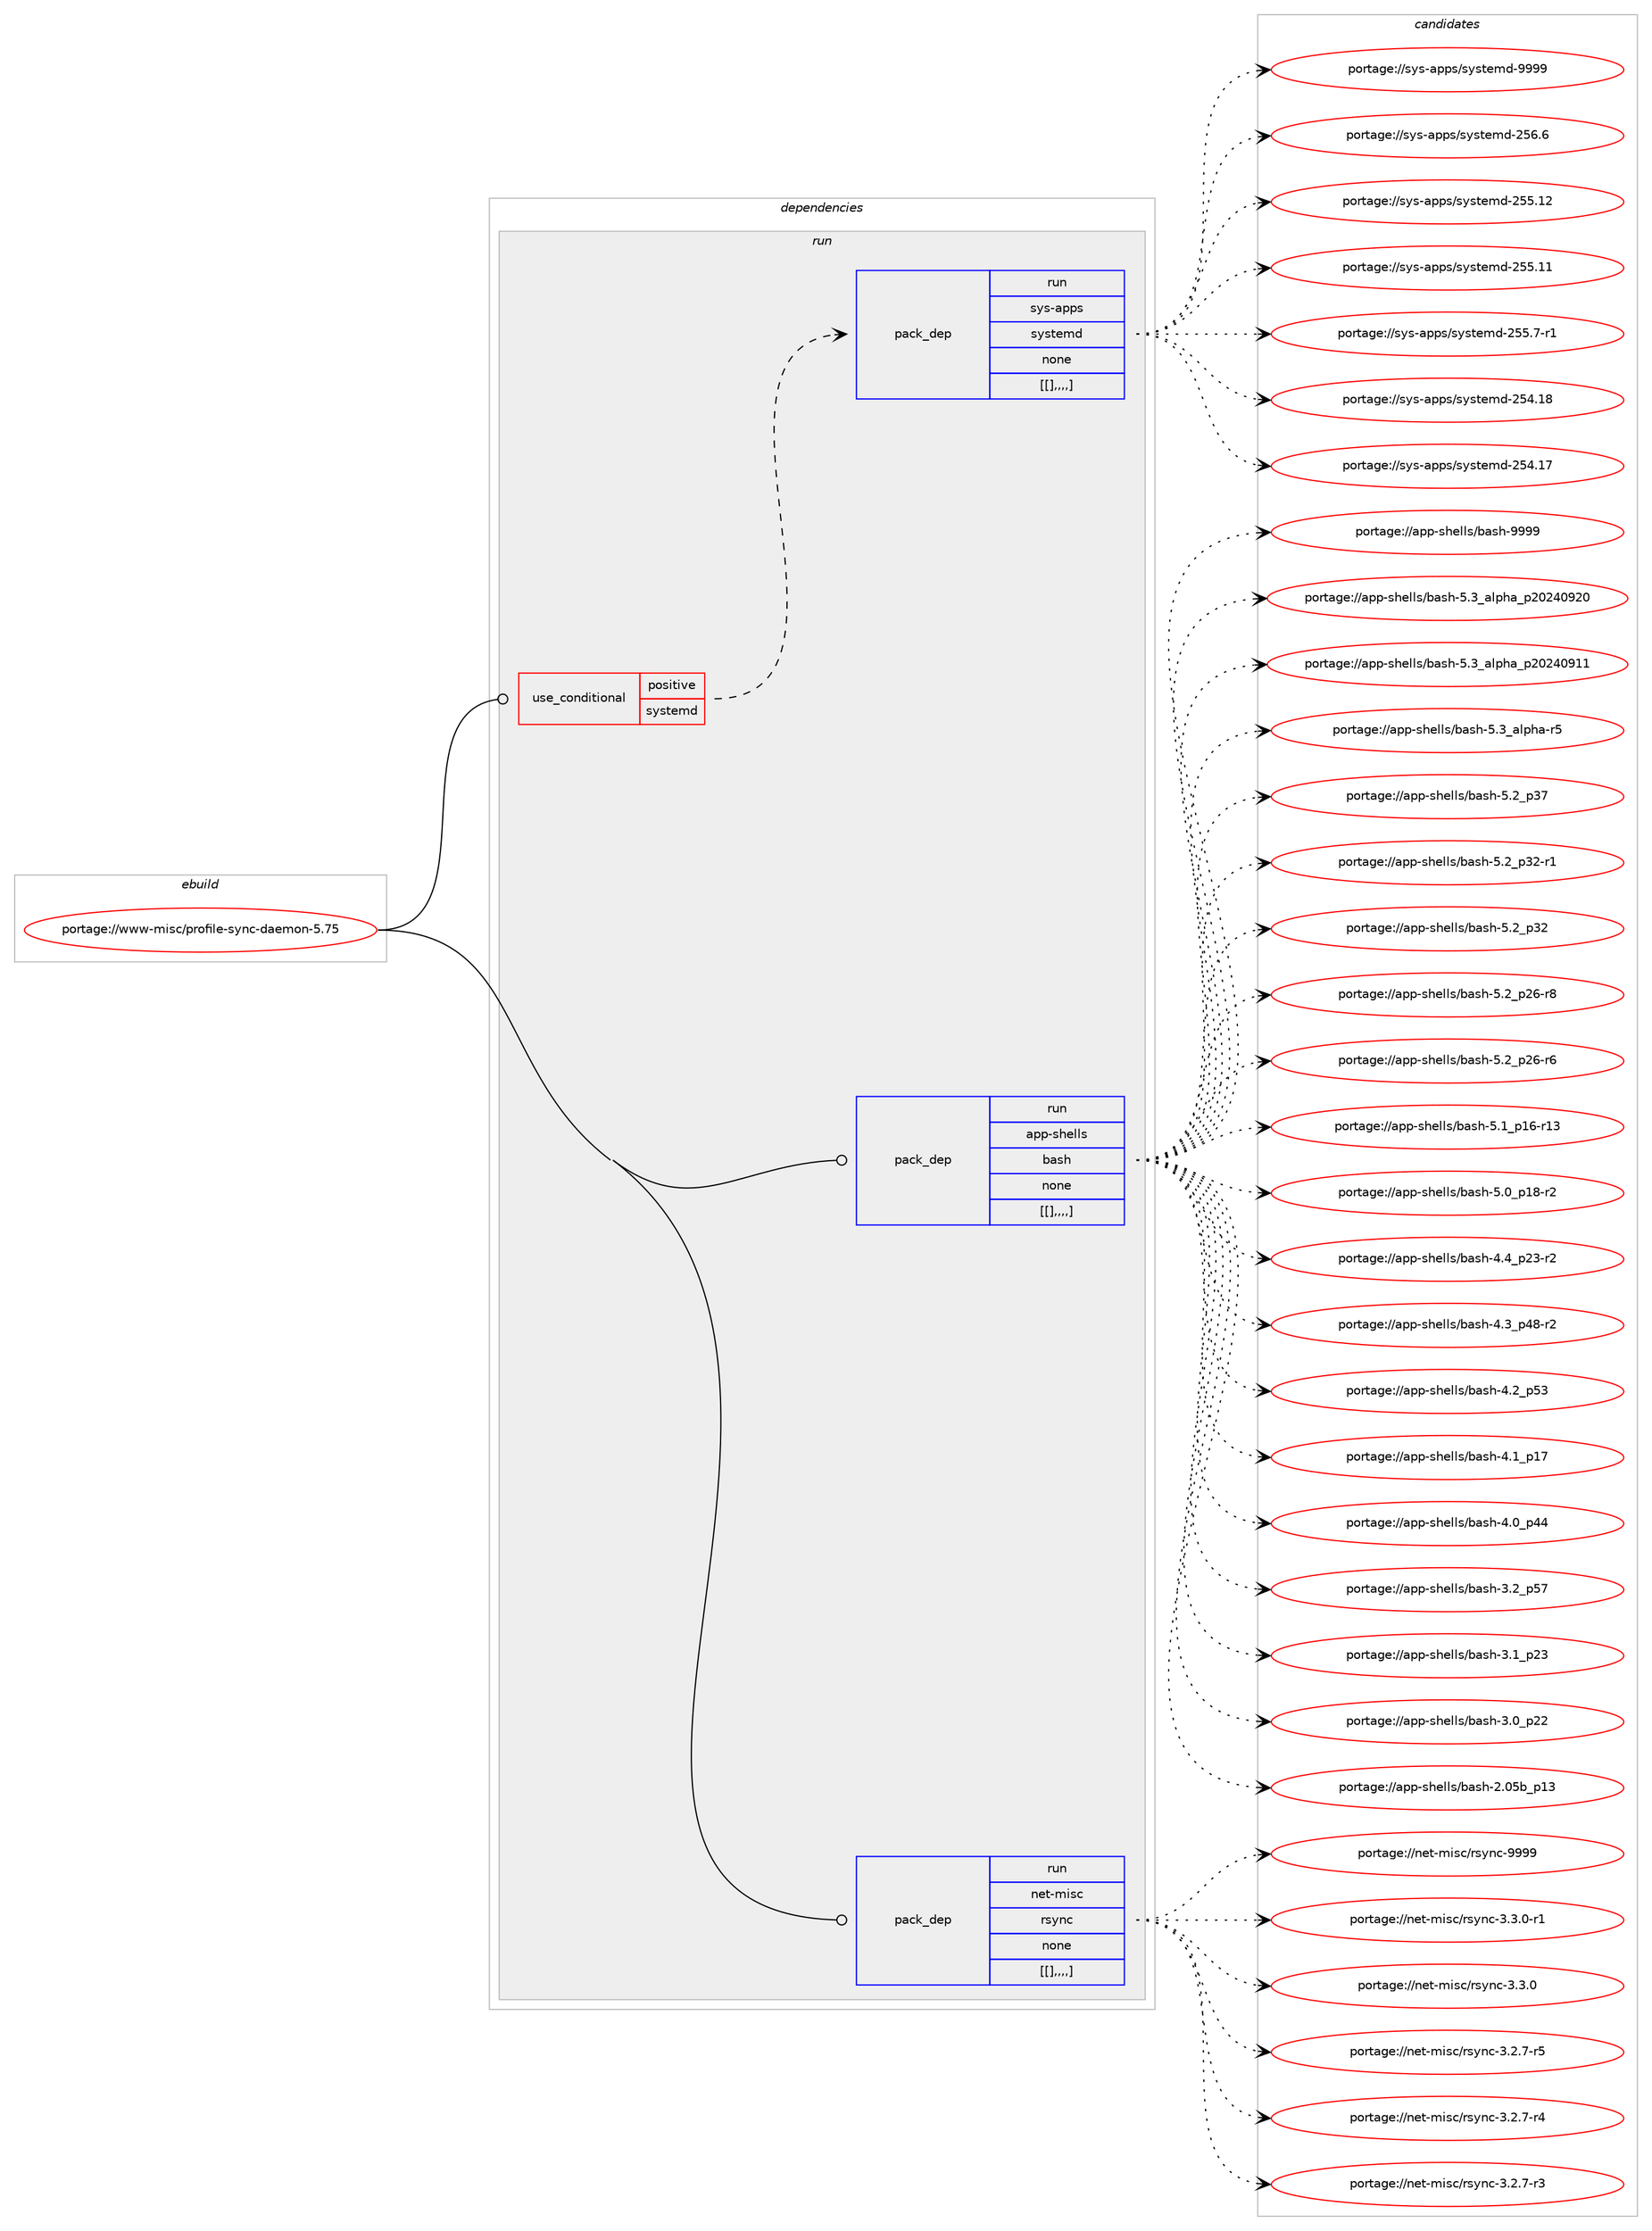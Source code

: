 digraph prolog {

# *************
# Graph options
# *************

newrank=true;
concentrate=true;
compound=true;
graph [rankdir=LR,fontname=Helvetica,fontsize=10,ranksep=1.5];#, ranksep=2.5, nodesep=0.2];
edge  [arrowhead=vee];
node  [fontname=Helvetica,fontsize=10];

# **********
# The ebuild
# **********

subgraph cluster_leftcol {
color=gray;
label=<<i>ebuild</i>>;
id [label="portage://www-misc/profile-sync-daemon-5.75", color=red, width=4, href="../www-misc/profile-sync-daemon-5.75.svg"];
}

# ****************
# The dependencies
# ****************

subgraph cluster_midcol {
color=gray;
label=<<i>dependencies</i>>;
subgraph cluster_compile {
fillcolor="#eeeeee";
style=filled;
label=<<i>compile</i>>;
}
subgraph cluster_compileandrun {
fillcolor="#eeeeee";
style=filled;
label=<<i>compile and run</i>>;
}
subgraph cluster_run {
fillcolor="#eeeeee";
style=filled;
label=<<i>run</i>>;
subgraph cond5074 {
dependency15086 [label=<<TABLE BORDER="0" CELLBORDER="1" CELLSPACING="0" CELLPADDING="4"><TR><TD ROWSPAN="3" CELLPADDING="10">use_conditional</TD></TR><TR><TD>positive</TD></TR><TR><TD>systemd</TD></TR></TABLE>>, shape=none, color=red];
subgraph pack9819 {
dependency15087 [label=<<TABLE BORDER="0" CELLBORDER="1" CELLSPACING="0" CELLPADDING="4" WIDTH="220"><TR><TD ROWSPAN="6" CELLPADDING="30">pack_dep</TD></TR><TR><TD WIDTH="110">run</TD></TR><TR><TD>sys-apps</TD></TR><TR><TD>systemd</TD></TR><TR><TD>none</TD></TR><TR><TD>[[],,,,]</TD></TR></TABLE>>, shape=none, color=blue];
}
dependency15086:e -> dependency15087:w [weight=20,style="dashed",arrowhead="vee"];
}
id:e -> dependency15086:w [weight=20,style="solid",arrowhead="odot"];
subgraph pack9820 {
dependency15088 [label=<<TABLE BORDER="0" CELLBORDER="1" CELLSPACING="0" CELLPADDING="4" WIDTH="220"><TR><TD ROWSPAN="6" CELLPADDING="30">pack_dep</TD></TR><TR><TD WIDTH="110">run</TD></TR><TR><TD>app-shells</TD></TR><TR><TD>bash</TD></TR><TR><TD>none</TD></TR><TR><TD>[[],,,,]</TD></TR></TABLE>>, shape=none, color=blue];
}
id:e -> dependency15088:w [weight=20,style="solid",arrowhead="odot"];
subgraph pack9821 {
dependency15089 [label=<<TABLE BORDER="0" CELLBORDER="1" CELLSPACING="0" CELLPADDING="4" WIDTH="220"><TR><TD ROWSPAN="6" CELLPADDING="30">pack_dep</TD></TR><TR><TD WIDTH="110">run</TD></TR><TR><TD>net-misc</TD></TR><TR><TD>rsync</TD></TR><TR><TD>none</TD></TR><TR><TD>[[],,,,]</TD></TR></TABLE>>, shape=none, color=blue];
}
id:e -> dependency15089:w [weight=20,style="solid",arrowhead="odot"];
}
}

# **************
# The candidates
# **************

subgraph cluster_choices {
rank=same;
color=gray;
label=<<i>candidates</i>>;

subgraph choice9819 {
color=black;
nodesep=1;
choice1151211154597112112115471151211151161011091004557575757 [label="portage://sys-apps/systemd-9999", color=red, width=4,href="../sys-apps/systemd-9999.svg"];
choice115121115459711211211547115121115116101109100455053544654 [label="portage://sys-apps/systemd-256.6", color=red, width=4,href="../sys-apps/systemd-256.6.svg"];
choice11512111545971121121154711512111511610110910045505353464950 [label="portage://sys-apps/systemd-255.12", color=red, width=4,href="../sys-apps/systemd-255.12.svg"];
choice11512111545971121121154711512111511610110910045505353464949 [label="portage://sys-apps/systemd-255.11", color=red, width=4,href="../sys-apps/systemd-255.11.svg"];
choice1151211154597112112115471151211151161011091004550535346554511449 [label="portage://sys-apps/systemd-255.7-r1", color=red, width=4,href="../sys-apps/systemd-255.7-r1.svg"];
choice11512111545971121121154711512111511610110910045505352464956 [label="portage://sys-apps/systemd-254.18", color=red, width=4,href="../sys-apps/systemd-254.18.svg"];
choice11512111545971121121154711512111511610110910045505352464955 [label="portage://sys-apps/systemd-254.17", color=red, width=4,href="../sys-apps/systemd-254.17.svg"];
dependency15087:e -> choice1151211154597112112115471151211151161011091004557575757:w [style=dotted,weight="100"];
dependency15087:e -> choice115121115459711211211547115121115116101109100455053544654:w [style=dotted,weight="100"];
dependency15087:e -> choice11512111545971121121154711512111511610110910045505353464950:w [style=dotted,weight="100"];
dependency15087:e -> choice11512111545971121121154711512111511610110910045505353464949:w [style=dotted,weight="100"];
dependency15087:e -> choice1151211154597112112115471151211151161011091004550535346554511449:w [style=dotted,weight="100"];
dependency15087:e -> choice11512111545971121121154711512111511610110910045505352464956:w [style=dotted,weight="100"];
dependency15087:e -> choice11512111545971121121154711512111511610110910045505352464955:w [style=dotted,weight="100"];
}
subgraph choice9820 {
color=black;
nodesep=1;
choice97112112451151041011081081154798971151044557575757 [label="portage://app-shells/bash-9999", color=red, width=4,href="../app-shells/bash-9999.svg"];
choice971121124511510410110810811547989711510445534651959710811210497951125048505248575048 [label="portage://app-shells/bash-5.3_alpha_p20240920", color=red, width=4,href="../app-shells/bash-5.3_alpha_p20240920.svg"];
choice971121124511510410110810811547989711510445534651959710811210497951125048505248574949 [label="portage://app-shells/bash-5.3_alpha_p20240911", color=red, width=4,href="../app-shells/bash-5.3_alpha_p20240911.svg"];
choice9711211245115104101108108115479897115104455346519597108112104974511453 [label="portage://app-shells/bash-5.3_alpha-r5", color=red, width=4,href="../app-shells/bash-5.3_alpha-r5.svg"];
choice971121124511510410110810811547989711510445534650951125155 [label="portage://app-shells/bash-5.2_p37", color=red, width=4,href="../app-shells/bash-5.2_p37.svg"];
choice9711211245115104101108108115479897115104455346509511251504511449 [label="portage://app-shells/bash-5.2_p32-r1", color=red, width=4,href="../app-shells/bash-5.2_p32-r1.svg"];
choice971121124511510410110810811547989711510445534650951125150 [label="portage://app-shells/bash-5.2_p32", color=red, width=4,href="../app-shells/bash-5.2_p32.svg"];
choice9711211245115104101108108115479897115104455346509511250544511456 [label="portage://app-shells/bash-5.2_p26-r8", color=red, width=4,href="../app-shells/bash-5.2_p26-r8.svg"];
choice9711211245115104101108108115479897115104455346509511250544511454 [label="portage://app-shells/bash-5.2_p26-r6", color=red, width=4,href="../app-shells/bash-5.2_p26-r6.svg"];
choice971121124511510410110810811547989711510445534649951124954451144951 [label="portage://app-shells/bash-5.1_p16-r13", color=red, width=4,href="../app-shells/bash-5.1_p16-r13.svg"];
choice9711211245115104101108108115479897115104455346489511249564511450 [label="portage://app-shells/bash-5.0_p18-r2", color=red, width=4,href="../app-shells/bash-5.0_p18-r2.svg"];
choice9711211245115104101108108115479897115104455246529511250514511450 [label="portage://app-shells/bash-4.4_p23-r2", color=red, width=4,href="../app-shells/bash-4.4_p23-r2.svg"];
choice9711211245115104101108108115479897115104455246519511252564511450 [label="portage://app-shells/bash-4.3_p48-r2", color=red, width=4,href="../app-shells/bash-4.3_p48-r2.svg"];
choice971121124511510410110810811547989711510445524650951125351 [label="portage://app-shells/bash-4.2_p53", color=red, width=4,href="../app-shells/bash-4.2_p53.svg"];
choice971121124511510410110810811547989711510445524649951124955 [label="portage://app-shells/bash-4.1_p17", color=red, width=4,href="../app-shells/bash-4.1_p17.svg"];
choice971121124511510410110810811547989711510445524648951125252 [label="portage://app-shells/bash-4.0_p44", color=red, width=4,href="../app-shells/bash-4.0_p44.svg"];
choice971121124511510410110810811547989711510445514650951125355 [label="portage://app-shells/bash-3.2_p57", color=red, width=4,href="../app-shells/bash-3.2_p57.svg"];
choice971121124511510410110810811547989711510445514649951125051 [label="portage://app-shells/bash-3.1_p23", color=red, width=4,href="../app-shells/bash-3.1_p23.svg"];
choice971121124511510410110810811547989711510445514648951125050 [label="portage://app-shells/bash-3.0_p22", color=red, width=4,href="../app-shells/bash-3.0_p22.svg"];
choice9711211245115104101108108115479897115104455046485398951124951 [label="portage://app-shells/bash-2.05b_p13", color=red, width=4,href="../app-shells/bash-2.05b_p13.svg"];
dependency15088:e -> choice97112112451151041011081081154798971151044557575757:w [style=dotted,weight="100"];
dependency15088:e -> choice971121124511510410110810811547989711510445534651959710811210497951125048505248575048:w [style=dotted,weight="100"];
dependency15088:e -> choice971121124511510410110810811547989711510445534651959710811210497951125048505248574949:w [style=dotted,weight="100"];
dependency15088:e -> choice9711211245115104101108108115479897115104455346519597108112104974511453:w [style=dotted,weight="100"];
dependency15088:e -> choice971121124511510410110810811547989711510445534650951125155:w [style=dotted,weight="100"];
dependency15088:e -> choice9711211245115104101108108115479897115104455346509511251504511449:w [style=dotted,weight="100"];
dependency15088:e -> choice971121124511510410110810811547989711510445534650951125150:w [style=dotted,weight="100"];
dependency15088:e -> choice9711211245115104101108108115479897115104455346509511250544511456:w [style=dotted,weight="100"];
dependency15088:e -> choice9711211245115104101108108115479897115104455346509511250544511454:w [style=dotted,weight="100"];
dependency15088:e -> choice971121124511510410110810811547989711510445534649951124954451144951:w [style=dotted,weight="100"];
dependency15088:e -> choice9711211245115104101108108115479897115104455346489511249564511450:w [style=dotted,weight="100"];
dependency15088:e -> choice9711211245115104101108108115479897115104455246529511250514511450:w [style=dotted,weight="100"];
dependency15088:e -> choice9711211245115104101108108115479897115104455246519511252564511450:w [style=dotted,weight="100"];
dependency15088:e -> choice971121124511510410110810811547989711510445524650951125351:w [style=dotted,weight="100"];
dependency15088:e -> choice971121124511510410110810811547989711510445524649951124955:w [style=dotted,weight="100"];
dependency15088:e -> choice971121124511510410110810811547989711510445524648951125252:w [style=dotted,weight="100"];
dependency15088:e -> choice971121124511510410110810811547989711510445514650951125355:w [style=dotted,weight="100"];
dependency15088:e -> choice971121124511510410110810811547989711510445514649951125051:w [style=dotted,weight="100"];
dependency15088:e -> choice971121124511510410110810811547989711510445514648951125050:w [style=dotted,weight="100"];
dependency15088:e -> choice9711211245115104101108108115479897115104455046485398951124951:w [style=dotted,weight="100"];
}
subgraph choice9821 {
color=black;
nodesep=1;
choice110101116451091051159947114115121110994557575757 [label="portage://net-misc/rsync-9999", color=red, width=4,href="../net-misc/rsync-9999.svg"];
choice110101116451091051159947114115121110994551465146484511449 [label="portage://net-misc/rsync-3.3.0-r1", color=red, width=4,href="../net-misc/rsync-3.3.0-r1.svg"];
choice11010111645109105115994711411512111099455146514648 [label="portage://net-misc/rsync-3.3.0", color=red, width=4,href="../net-misc/rsync-3.3.0.svg"];
choice110101116451091051159947114115121110994551465046554511453 [label="portage://net-misc/rsync-3.2.7-r5", color=red, width=4,href="../net-misc/rsync-3.2.7-r5.svg"];
choice110101116451091051159947114115121110994551465046554511452 [label="portage://net-misc/rsync-3.2.7-r4", color=red, width=4,href="../net-misc/rsync-3.2.7-r4.svg"];
choice110101116451091051159947114115121110994551465046554511451 [label="portage://net-misc/rsync-3.2.7-r3", color=red, width=4,href="../net-misc/rsync-3.2.7-r3.svg"];
dependency15089:e -> choice110101116451091051159947114115121110994557575757:w [style=dotted,weight="100"];
dependency15089:e -> choice110101116451091051159947114115121110994551465146484511449:w [style=dotted,weight="100"];
dependency15089:e -> choice11010111645109105115994711411512111099455146514648:w [style=dotted,weight="100"];
dependency15089:e -> choice110101116451091051159947114115121110994551465046554511453:w [style=dotted,weight="100"];
dependency15089:e -> choice110101116451091051159947114115121110994551465046554511452:w [style=dotted,weight="100"];
dependency15089:e -> choice110101116451091051159947114115121110994551465046554511451:w [style=dotted,weight="100"];
}
}

}
